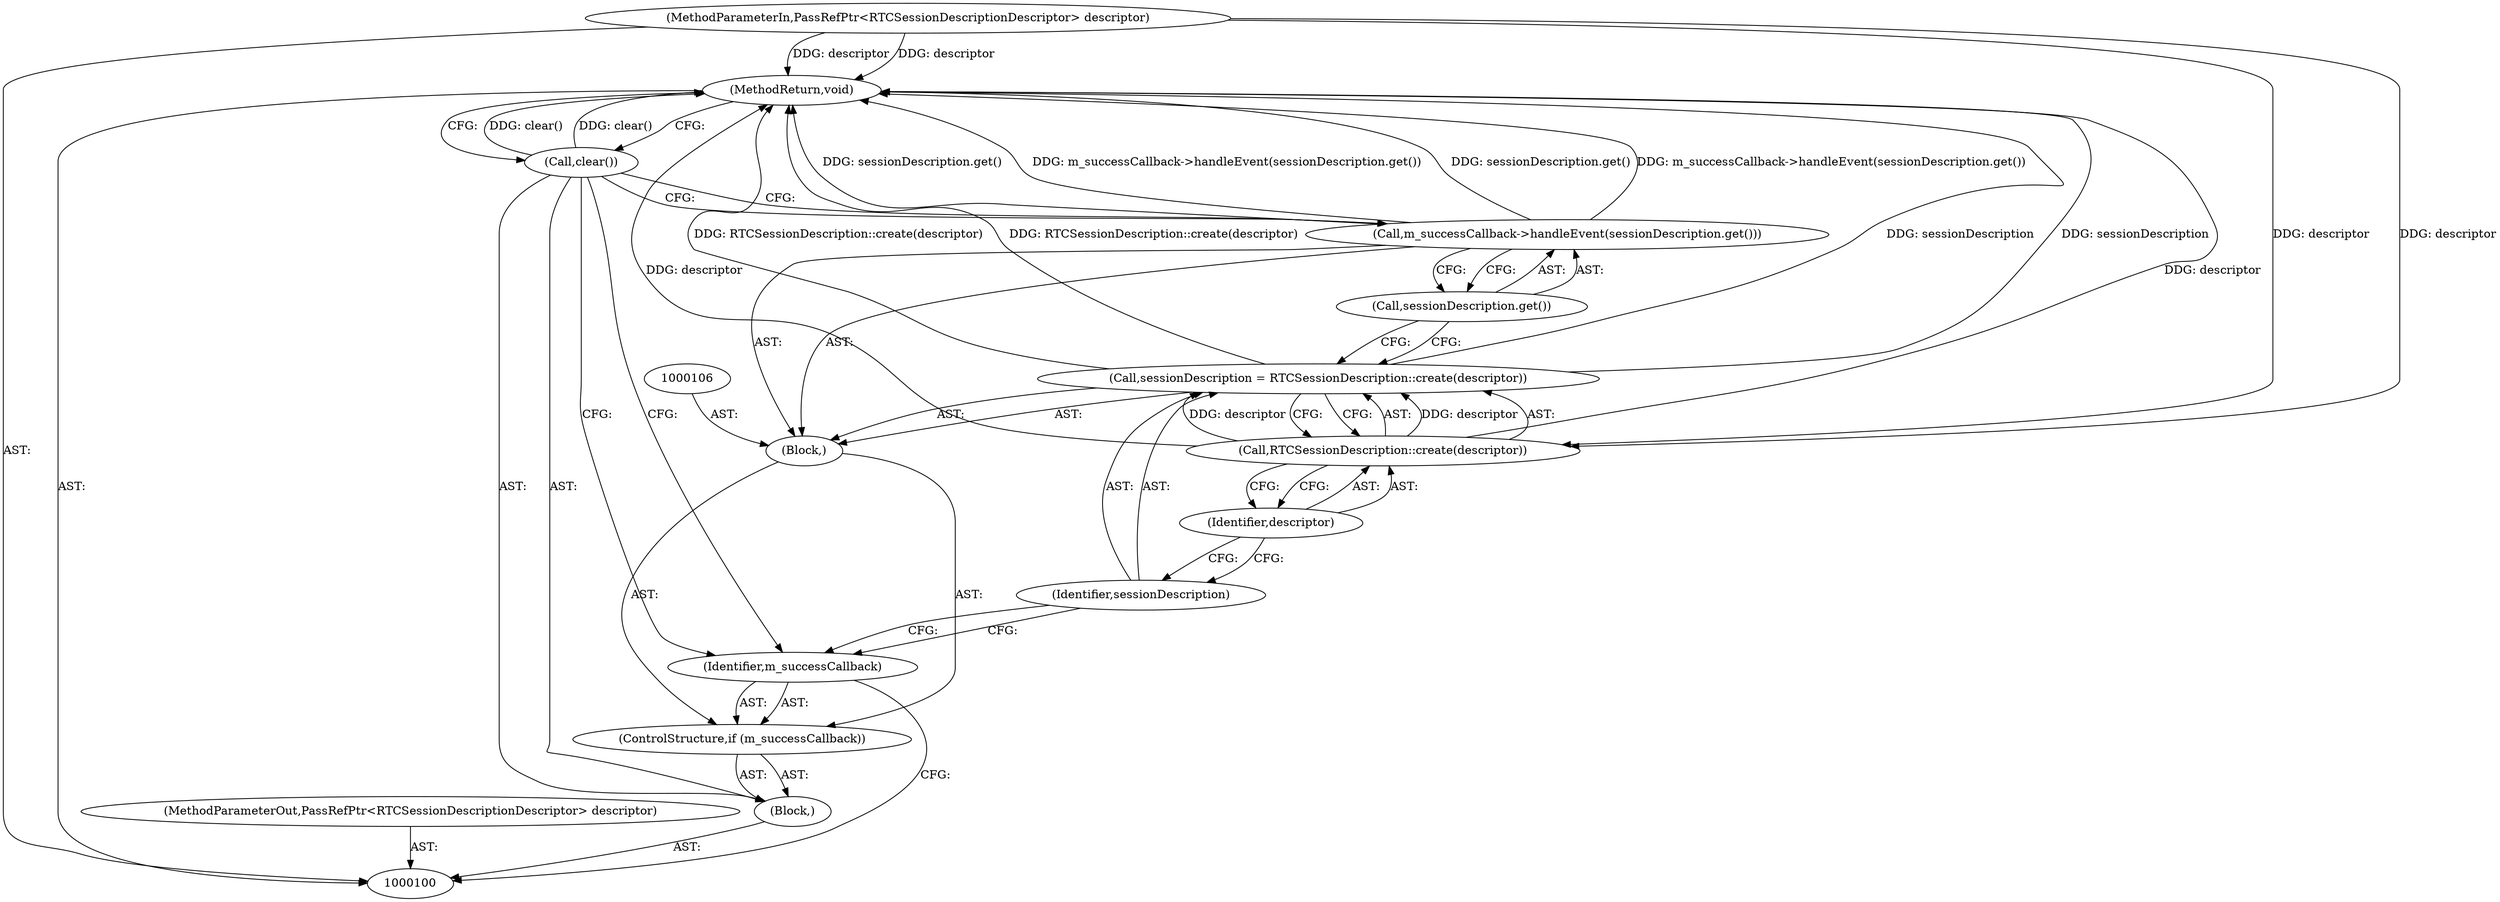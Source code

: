 digraph "1_Chrome_ab5e55ff333def909d025ac45da9ffa0d88a63f2_8" {
"1000114" [label="(MethodReturn,void)"];
"1000101" [label="(MethodParameterIn,PassRefPtr<RTCSessionDescriptionDescriptor> descriptor)"];
"1000139" [label="(MethodParameterOut,PassRefPtr<RTCSessionDescriptionDescriptor> descriptor)"];
"1000102" [label="(Block,)"];
"1000103" [label="(ControlStructure,if (m_successCallback))"];
"1000104" [label="(Identifier,m_successCallback)"];
"1000107" [label="(Call,sessionDescription = RTCSessionDescription::create(descriptor))"];
"1000108" [label="(Identifier,sessionDescription)"];
"1000109" [label="(Call,RTCSessionDescription::create(descriptor))"];
"1000105" [label="(Block,)"];
"1000110" [label="(Identifier,descriptor)"];
"1000112" [label="(Call,sessionDescription.get())"];
"1000111" [label="(Call,m_successCallback->handleEvent(sessionDescription.get()))"];
"1000113" [label="(Call,clear())"];
"1000114" -> "1000100"  [label="AST: "];
"1000114" -> "1000113"  [label="CFG: "];
"1000107" -> "1000114"  [label="DDG: sessionDescription"];
"1000107" -> "1000114"  [label="DDG: RTCSessionDescription::create(descriptor)"];
"1000111" -> "1000114"  [label="DDG: sessionDescription.get()"];
"1000111" -> "1000114"  [label="DDG: m_successCallback->handleEvent(sessionDescription.get())"];
"1000113" -> "1000114"  [label="DDG: clear()"];
"1000101" -> "1000114"  [label="DDG: descriptor"];
"1000109" -> "1000114"  [label="DDG: descriptor"];
"1000101" -> "1000100"  [label="AST: "];
"1000101" -> "1000114"  [label="DDG: descriptor"];
"1000101" -> "1000109"  [label="DDG: descriptor"];
"1000139" -> "1000100"  [label="AST: "];
"1000102" -> "1000100"  [label="AST: "];
"1000103" -> "1000102"  [label="AST: "];
"1000113" -> "1000102"  [label="AST: "];
"1000103" -> "1000102"  [label="AST: "];
"1000104" -> "1000103"  [label="AST: "];
"1000105" -> "1000103"  [label="AST: "];
"1000104" -> "1000103"  [label="AST: "];
"1000104" -> "1000100"  [label="CFG: "];
"1000108" -> "1000104"  [label="CFG: "];
"1000113" -> "1000104"  [label="CFG: "];
"1000107" -> "1000105"  [label="AST: "];
"1000107" -> "1000109"  [label="CFG: "];
"1000108" -> "1000107"  [label="AST: "];
"1000109" -> "1000107"  [label="AST: "];
"1000112" -> "1000107"  [label="CFG: "];
"1000107" -> "1000114"  [label="DDG: sessionDescription"];
"1000107" -> "1000114"  [label="DDG: RTCSessionDescription::create(descriptor)"];
"1000109" -> "1000107"  [label="DDG: descriptor"];
"1000108" -> "1000107"  [label="AST: "];
"1000108" -> "1000104"  [label="CFG: "];
"1000110" -> "1000108"  [label="CFG: "];
"1000109" -> "1000107"  [label="AST: "];
"1000109" -> "1000110"  [label="CFG: "];
"1000110" -> "1000109"  [label="AST: "];
"1000107" -> "1000109"  [label="CFG: "];
"1000109" -> "1000114"  [label="DDG: descriptor"];
"1000109" -> "1000107"  [label="DDG: descriptor"];
"1000101" -> "1000109"  [label="DDG: descriptor"];
"1000105" -> "1000103"  [label="AST: "];
"1000106" -> "1000105"  [label="AST: "];
"1000107" -> "1000105"  [label="AST: "];
"1000111" -> "1000105"  [label="AST: "];
"1000110" -> "1000109"  [label="AST: "];
"1000110" -> "1000108"  [label="CFG: "];
"1000109" -> "1000110"  [label="CFG: "];
"1000112" -> "1000111"  [label="AST: "];
"1000112" -> "1000107"  [label="CFG: "];
"1000111" -> "1000112"  [label="CFG: "];
"1000111" -> "1000105"  [label="AST: "];
"1000111" -> "1000112"  [label="CFG: "];
"1000112" -> "1000111"  [label="AST: "];
"1000113" -> "1000111"  [label="CFG: "];
"1000111" -> "1000114"  [label="DDG: sessionDescription.get()"];
"1000111" -> "1000114"  [label="DDG: m_successCallback->handleEvent(sessionDescription.get())"];
"1000113" -> "1000102"  [label="AST: "];
"1000113" -> "1000111"  [label="CFG: "];
"1000113" -> "1000104"  [label="CFG: "];
"1000114" -> "1000113"  [label="CFG: "];
"1000113" -> "1000114"  [label="DDG: clear()"];
}
